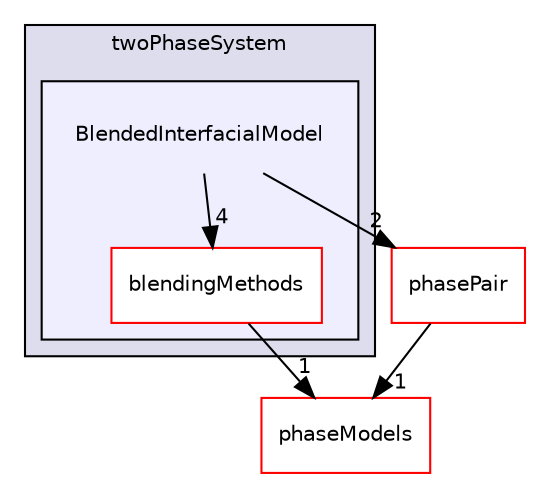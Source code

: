 digraph "BlendedInterfacialModel" {
  bgcolor=transparent;
  compound=true
  node [ fontsize="10", fontname="Helvetica"];
  edge [ labelfontsize="10", labelfontname="Helvetica"];
  subgraph clusterdir_4214d8daecc7d2736d3695296b6bac1f {
    graph [ bgcolor="#ddddee", pencolor="black", label="twoPhaseSystem" fontname="Helvetica", fontsize="10", URL="dir_4214d8daecc7d2736d3695296b6bac1f.html"]
  subgraph clusterdir_7a8b2c6ca152d4754bafea337521b8eb {
    graph [ bgcolor="#eeeeff", pencolor="black", label="" URL="dir_7a8b2c6ca152d4754bafea337521b8eb.html"];
    dir_7a8b2c6ca152d4754bafea337521b8eb [shape=plaintext label="BlendedInterfacialModel"];
    dir_3cbe912c1082504c84662097f10fad09 [shape=box label="blendingMethods" color="red" fillcolor="white" style="filled" URL="dir_3cbe912c1082504c84662097f10fad09.html"];
  }
  }
  dir_87d171f7bfdc07950ef56fb348437563 [shape=box label="phaseModels" color="red" URL="dir_87d171f7bfdc07950ef56fb348437563.html"];
  dir_eb946f6473262c9eeb7d38164613f329 [shape=box label="phasePair" color="red" URL="dir_eb946f6473262c9eeb7d38164613f329.html"];
  dir_7a8b2c6ca152d4754bafea337521b8eb->dir_3cbe912c1082504c84662097f10fad09 [headlabel="4", labeldistance=1.5 headhref="dir_000029_000030.html"];
  dir_7a8b2c6ca152d4754bafea337521b8eb->dir_eb946f6473262c9eeb7d38164613f329 [headlabel="2", labeldistance=1.5 headhref="dir_000029_000173.html"];
  dir_3cbe912c1082504c84662097f10fad09->dir_87d171f7bfdc07950ef56fb348437563 [headlabel="1", labeldistance=1.5 headhref="dir_000030_000143.html"];
  dir_eb946f6473262c9eeb7d38164613f329->dir_87d171f7bfdc07950ef56fb348437563 [headlabel="1", labeldistance=1.5 headhref="dir_000173_000143.html"];
}
